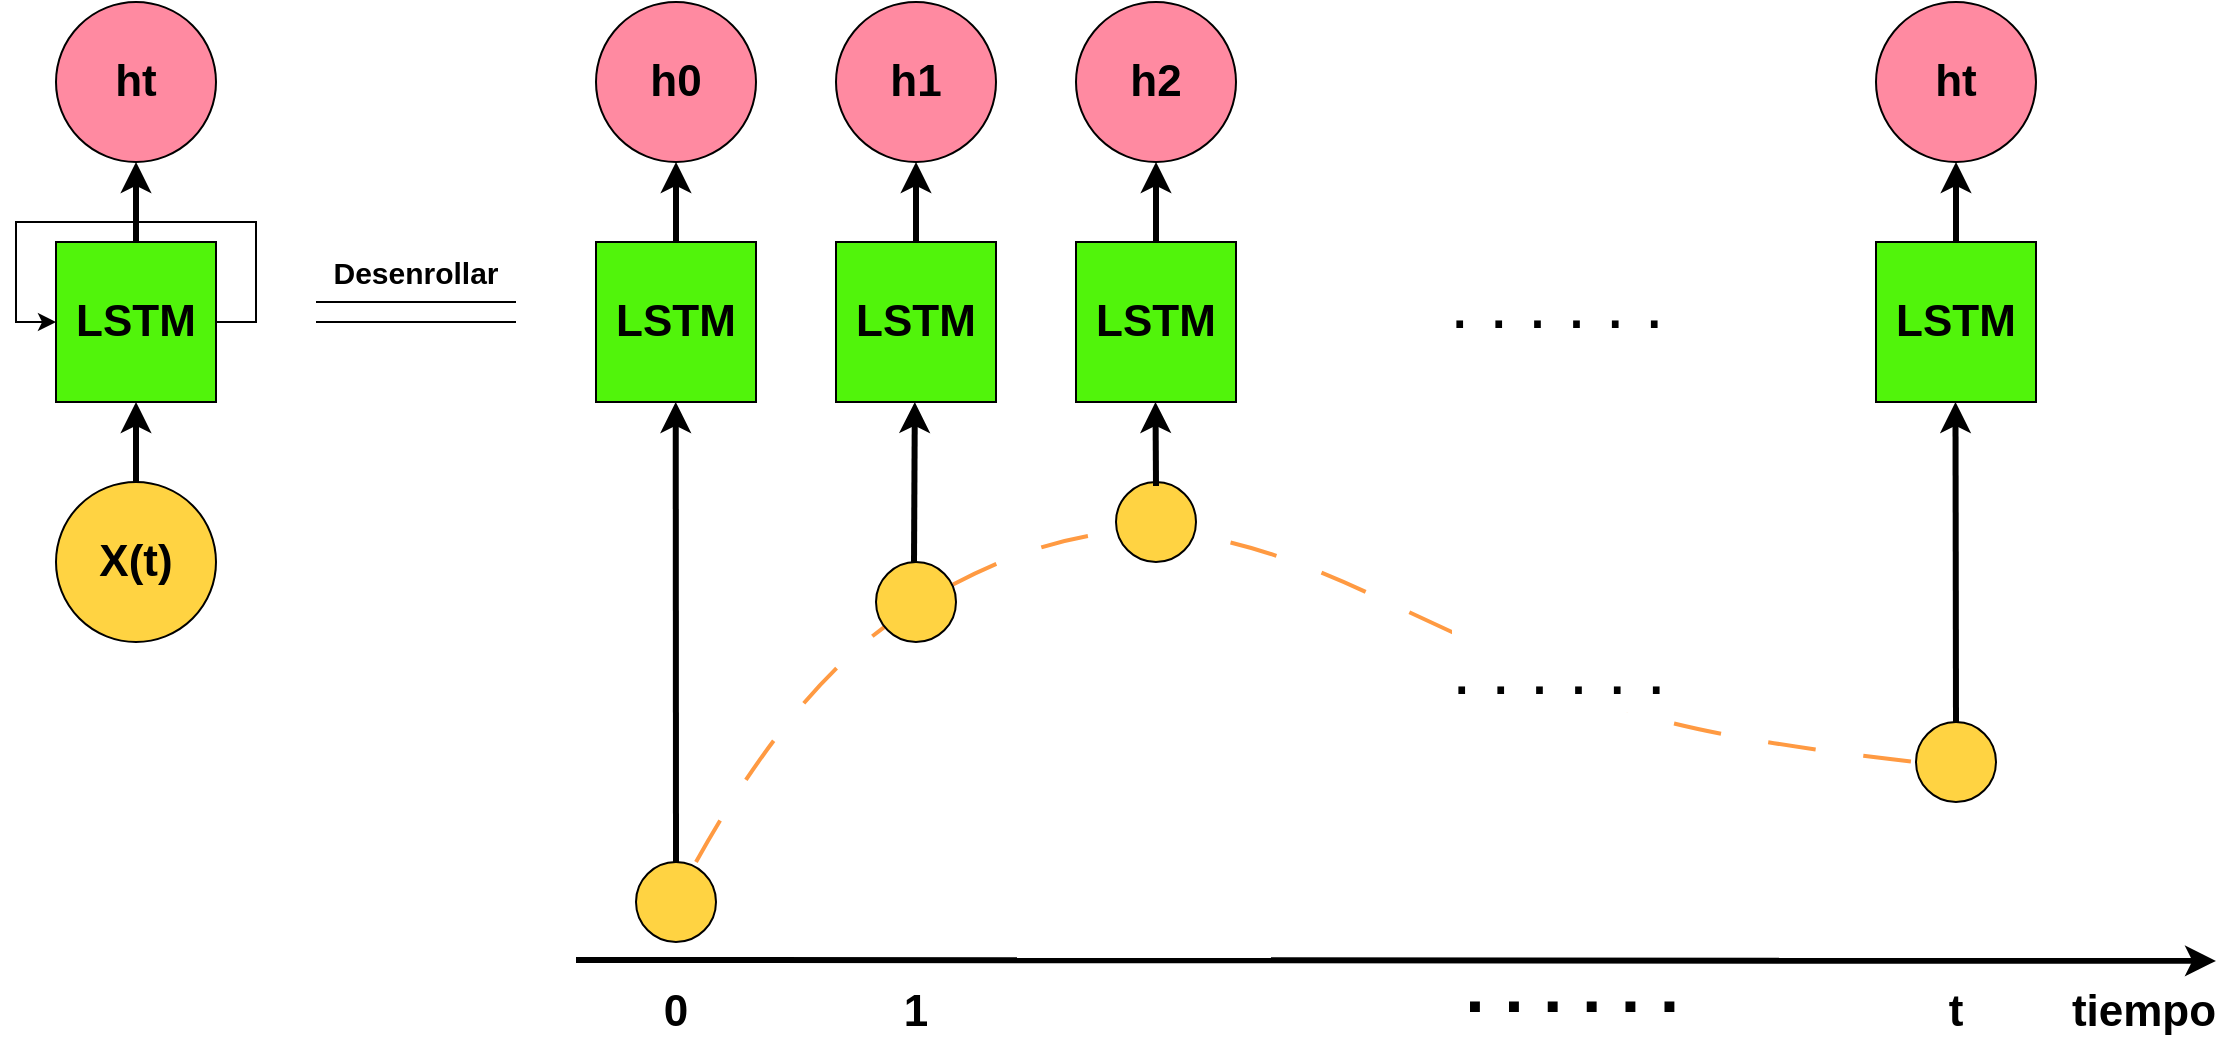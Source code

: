 <mxfile version="22.0.4" type="github">
  <diagram name="Página-1" id="Zxa35c4Bl3jtBn0jvhHs">
    <mxGraphModel dx="1400" dy="727" grid="0" gridSize="10" guides="1" tooltips="1" connect="1" arrows="1" fold="1" page="1" pageScale="1" pageWidth="1169" pageHeight="827" math="0" shadow="0">
      <root>
        <mxCell id="0" />
        <mxCell id="1" parent="0" />
        <mxCell id="oipxDIxj1u53eDqlDnPh-1" value="&lt;font style=&quot;font-size: 22px;&quot;&gt;&lt;b&gt;X(t)&lt;/b&gt;&lt;/font&gt;" style="ellipse;whiteSpace=wrap;html=1;aspect=fixed;fillColor=#FFD342;" vertex="1" parent="1">
          <mxGeometry x="50" y="280" width="80" height="80" as="geometry" />
        </mxCell>
        <mxCell id="oipxDIxj1u53eDqlDnPh-12" value="" style="edgeStyle=orthogonalEdgeStyle;rounded=0;orthogonalLoop=1;jettySize=auto;html=1;entryX=0;entryY=0.5;entryDx=0;entryDy=0;" edge="1" parent="1" source="oipxDIxj1u53eDqlDnPh-2" target="oipxDIxj1u53eDqlDnPh-2">
          <mxGeometry relative="1" as="geometry">
            <Array as="points">
              <mxPoint x="150" y="200" />
              <mxPoint x="150" y="150" />
              <mxPoint x="30" y="150" />
              <mxPoint x="30" y="200" />
            </Array>
          </mxGeometry>
        </mxCell>
        <mxCell id="oipxDIxj1u53eDqlDnPh-2" value="&lt;font size=&quot;1&quot; style=&quot;&quot;&gt;&lt;b style=&quot;font-size: 22px;&quot;&gt;LSTM&lt;/b&gt;&lt;/font&gt;" style="whiteSpace=wrap;html=1;aspect=fixed;fillColor=#51f40b;" vertex="1" parent="1">
          <mxGeometry x="50" y="160" width="80" height="80" as="geometry" />
        </mxCell>
        <mxCell id="oipxDIxj1u53eDqlDnPh-3" value="&lt;b&gt;&lt;font style=&quot;font-size: 22px;&quot;&gt;ht&lt;/font&gt;&lt;/b&gt;" style="ellipse;whiteSpace=wrap;html=1;aspect=fixed;fillColor=#FF8AA1;" vertex="1" parent="1">
          <mxGeometry x="50" y="40" width="80" height="80" as="geometry" />
        </mxCell>
        <mxCell id="oipxDIxj1u53eDqlDnPh-4" value="" style="endArrow=classic;html=1;rounded=0;exitX=0.5;exitY=0;exitDx=0;exitDy=0;entryX=0.5;entryY=1;entryDx=0;entryDy=0;strokeWidth=3;" edge="1" parent="1" source="oipxDIxj1u53eDqlDnPh-1" target="oipxDIxj1u53eDqlDnPh-2">
          <mxGeometry width="50" height="50" relative="1" as="geometry">
            <mxPoint x="310" y="340" as="sourcePoint" />
            <mxPoint x="360" y="290" as="targetPoint" />
          </mxGeometry>
        </mxCell>
        <mxCell id="oipxDIxj1u53eDqlDnPh-5" value="" style="endArrow=classic;html=1;rounded=0;exitX=0.5;exitY=0;exitDx=0;exitDy=0;entryX=0.5;entryY=1;entryDx=0;entryDy=0;strokeWidth=3;" edge="1" parent="1" source="oipxDIxj1u53eDqlDnPh-2" target="oipxDIxj1u53eDqlDnPh-3">
          <mxGeometry width="50" height="50" relative="1" as="geometry">
            <mxPoint x="240" y="250" as="sourcePoint" />
            <mxPoint x="290" y="200" as="targetPoint" />
          </mxGeometry>
        </mxCell>
        <mxCell id="oipxDIxj1u53eDqlDnPh-6" value="" style="endArrow=none;html=1;rounded=0;" edge="1" parent="1">
          <mxGeometry width="50" height="50" relative="1" as="geometry">
            <mxPoint x="180" y="190" as="sourcePoint" />
            <mxPoint x="280" y="190" as="targetPoint" />
          </mxGeometry>
        </mxCell>
        <mxCell id="oipxDIxj1u53eDqlDnPh-7" value="" style="endArrow=none;html=1;rounded=0;" edge="1" parent="1">
          <mxGeometry width="50" height="50" relative="1" as="geometry">
            <mxPoint x="180" y="200" as="sourcePoint" />
            <mxPoint x="280" y="200" as="targetPoint" />
          </mxGeometry>
        </mxCell>
        <mxCell id="oipxDIxj1u53eDqlDnPh-8" value="&lt;font style=&quot;font-size: 15px;&quot;&gt;&lt;b&gt;Desenrollar&lt;/b&gt;&lt;/font&gt;" style="text;html=1;strokeColor=none;fillColor=none;align=center;verticalAlign=middle;whiteSpace=wrap;rounded=0;" vertex="1" parent="1">
          <mxGeometry x="200" y="160" width="60" height="30" as="geometry" />
        </mxCell>
        <mxCell id="oipxDIxj1u53eDqlDnPh-9" value="" style="endArrow=classic;html=1;rounded=0;strokeWidth=3;" edge="1" parent="1">
          <mxGeometry width="50" height="50" relative="1" as="geometry">
            <mxPoint x="310" y="519" as="sourcePoint" />
            <mxPoint x="1130" y="519.44" as="targetPoint" />
          </mxGeometry>
        </mxCell>
        <mxCell id="oipxDIxj1u53eDqlDnPh-11" value="" style="endArrow=none;html=1;curved=1;dashed=1;dashPattern=12 12;strokeWidth=2;strokeColor=#FF9A42;endSize=6;startSize=6;" edge="1" parent="1" target="oipxDIxj1u53eDqlDnPh-33">
          <mxGeometry width="50" height="50" relative="1" as="geometry">
            <mxPoint x="370" y="470" as="sourcePoint" />
            <mxPoint x="1022" y="426" as="targetPoint" />
            <Array as="points">
              <mxPoint x="420" y="380" />
              <mxPoint x="530" y="310" />
              <mxPoint x="630" y="300" />
              <mxPoint x="780" y="370" />
              <mxPoint x="862" y="407" />
              <mxPoint x="980" y="420" />
            </Array>
          </mxGeometry>
        </mxCell>
        <mxCell id="oipxDIxj1u53eDqlDnPh-38" value=". . . . . ." style="edgeLabel;html=1;align=center;verticalAlign=middle;resizable=0;points=[];fontSize=35;" vertex="1" connectable="0" parent="oipxDIxj1u53eDqlDnPh-11">
          <mxGeometry x="0.152" y="-2" relative="1" as="geometry">
            <mxPoint x="104" y="40" as="offset" />
          </mxGeometry>
        </mxCell>
        <mxCell id="oipxDIxj1u53eDqlDnPh-14" value="&lt;font size=&quot;1&quot; style=&quot;&quot;&gt;&lt;b style=&quot;font-size: 22px;&quot;&gt;LSTM&lt;/b&gt;&lt;/font&gt;" style="whiteSpace=wrap;html=1;aspect=fixed;fillColor=#51f40b;" vertex="1" parent="1">
          <mxGeometry x="320" y="160" width="80" height="80" as="geometry" />
        </mxCell>
        <mxCell id="oipxDIxj1u53eDqlDnPh-15" value="&lt;b&gt;&lt;font style=&quot;font-size: 22px;&quot;&gt;h0&lt;/font&gt;&lt;/b&gt;" style="ellipse;whiteSpace=wrap;html=1;aspect=fixed;fillColor=#FF8AA1;" vertex="1" parent="1">
          <mxGeometry x="320" y="40" width="80" height="80" as="geometry" />
        </mxCell>
        <mxCell id="oipxDIxj1u53eDqlDnPh-16" value="" style="endArrow=classic;html=1;rounded=0;exitX=0.5;exitY=0;exitDx=0;exitDy=0;entryX=0.5;entryY=1;entryDx=0;entryDy=0;strokeWidth=3;" edge="1" parent="1" source="oipxDIxj1u53eDqlDnPh-14" target="oipxDIxj1u53eDqlDnPh-15">
          <mxGeometry width="50" height="50" relative="1" as="geometry">
            <mxPoint x="510" y="250" as="sourcePoint" />
            <mxPoint x="560" y="200" as="targetPoint" />
          </mxGeometry>
        </mxCell>
        <mxCell id="oipxDIxj1u53eDqlDnPh-17" value="&lt;font size=&quot;1&quot; style=&quot;&quot;&gt;&lt;b style=&quot;font-size: 22px;&quot;&gt;LSTM&lt;/b&gt;&lt;/font&gt;" style="whiteSpace=wrap;html=1;aspect=fixed;fillColor=#51f40b;" vertex="1" parent="1">
          <mxGeometry x="440" y="160" width="80" height="80" as="geometry" />
        </mxCell>
        <mxCell id="oipxDIxj1u53eDqlDnPh-18" value="&lt;b&gt;&lt;font style=&quot;font-size: 22px;&quot;&gt;h1&lt;/font&gt;&lt;/b&gt;" style="ellipse;whiteSpace=wrap;html=1;aspect=fixed;fillColor=#FF8AA1;" vertex="1" parent="1">
          <mxGeometry x="440" y="40" width="80" height="80" as="geometry" />
        </mxCell>
        <mxCell id="oipxDIxj1u53eDqlDnPh-19" value="" style="endArrow=classic;html=1;rounded=0;exitX=0.5;exitY=0;exitDx=0;exitDy=0;entryX=0.5;entryY=1;entryDx=0;entryDy=0;strokeWidth=3;" edge="1" parent="1" source="oipxDIxj1u53eDqlDnPh-17" target="oipxDIxj1u53eDqlDnPh-18">
          <mxGeometry width="50" height="50" relative="1" as="geometry">
            <mxPoint x="630" y="250" as="sourcePoint" />
            <mxPoint x="680" y="200" as="targetPoint" />
          </mxGeometry>
        </mxCell>
        <mxCell id="oipxDIxj1u53eDqlDnPh-20" value="&lt;font size=&quot;1&quot; style=&quot;&quot;&gt;&lt;b style=&quot;font-size: 22px;&quot;&gt;LSTM&lt;/b&gt;&lt;/font&gt;" style="whiteSpace=wrap;html=1;aspect=fixed;fillColor=#51f40b;" vertex="1" parent="1">
          <mxGeometry x="560" y="160" width="80" height="80" as="geometry" />
        </mxCell>
        <mxCell id="oipxDIxj1u53eDqlDnPh-21" value="&lt;b&gt;&lt;font style=&quot;font-size: 22px;&quot;&gt;h2&lt;/font&gt;&lt;/b&gt;" style="ellipse;whiteSpace=wrap;html=1;aspect=fixed;fillColor=#FF8AA1;" vertex="1" parent="1">
          <mxGeometry x="560" y="40" width="80" height="80" as="geometry" />
        </mxCell>
        <mxCell id="oipxDIxj1u53eDqlDnPh-22" value="" style="endArrow=classic;html=1;rounded=0;exitX=0.5;exitY=0;exitDx=0;exitDy=0;entryX=0.5;entryY=1;entryDx=0;entryDy=0;strokeWidth=3;" edge="1" parent="1" source="oipxDIxj1u53eDqlDnPh-20" target="oipxDIxj1u53eDqlDnPh-21">
          <mxGeometry width="50" height="50" relative="1" as="geometry">
            <mxPoint x="750" y="250" as="sourcePoint" />
            <mxPoint x="800" y="200" as="targetPoint" />
          </mxGeometry>
        </mxCell>
        <mxCell id="oipxDIxj1u53eDqlDnPh-23" value="&lt;font size=&quot;1&quot; style=&quot;&quot;&gt;&lt;b style=&quot;font-size: 22px;&quot;&gt;LSTM&lt;/b&gt;&lt;/font&gt;" style="whiteSpace=wrap;html=1;aspect=fixed;fillColor=#51f40b;" vertex="1" parent="1">
          <mxGeometry x="960" y="160" width="80" height="80" as="geometry" />
        </mxCell>
        <mxCell id="oipxDIxj1u53eDqlDnPh-24" value="&lt;b&gt;&lt;font style=&quot;font-size: 22px;&quot;&gt;ht&lt;/font&gt;&lt;/b&gt;" style="ellipse;whiteSpace=wrap;html=1;aspect=fixed;fillColor=#FF8AA1;" vertex="1" parent="1">
          <mxGeometry x="960" y="40" width="80" height="80" as="geometry" />
        </mxCell>
        <mxCell id="oipxDIxj1u53eDqlDnPh-25" value="" style="endArrow=classic;html=1;rounded=0;exitX=0.5;exitY=0;exitDx=0;exitDy=0;entryX=0.5;entryY=1;entryDx=0;entryDy=0;strokeWidth=3;" edge="1" parent="1" source="oipxDIxj1u53eDqlDnPh-23" target="oipxDIxj1u53eDqlDnPh-24">
          <mxGeometry width="50" height="50" relative="1" as="geometry">
            <mxPoint x="1150" y="250" as="sourcePoint" />
            <mxPoint x="1200" y="200" as="targetPoint" />
          </mxGeometry>
        </mxCell>
        <mxCell id="oipxDIxj1u53eDqlDnPh-26" value="" style="ellipse;whiteSpace=wrap;html=1;aspect=fixed;fillColor=#FFD342;" vertex="1" parent="1">
          <mxGeometry x="340" y="470" width="40" height="40" as="geometry" />
        </mxCell>
        <mxCell id="oipxDIxj1u53eDqlDnPh-29" value="&lt;font size=&quot;1&quot; style=&quot;&quot;&gt;&lt;b style=&quot;font-size: 22px;&quot;&gt;0&lt;/b&gt;&lt;/font&gt;" style="text;html=1;strokeColor=none;fillColor=none;align=center;verticalAlign=middle;whiteSpace=wrap;rounded=0;" vertex="1" parent="1">
          <mxGeometry x="330" y="530" width="60" height="30" as="geometry" />
        </mxCell>
        <mxCell id="oipxDIxj1u53eDqlDnPh-30" value="" style="endArrow=classic;html=1;rounded=0;exitX=0.5;exitY=0;exitDx=0;exitDy=0;entryX=0.5;entryY=1;entryDx=0;entryDy=0;strokeWidth=3;" edge="1" parent="1" source="oipxDIxj1u53eDqlDnPh-26">
          <mxGeometry width="50" height="50" relative="1" as="geometry">
            <mxPoint x="359.86" y="280" as="sourcePoint" />
            <mxPoint x="359.86" y="240" as="targetPoint" />
          </mxGeometry>
        </mxCell>
        <mxCell id="oipxDIxj1u53eDqlDnPh-31" value="" style="ellipse;whiteSpace=wrap;html=1;aspect=fixed;fillColor=#FFD342;" vertex="1" parent="1">
          <mxGeometry x="460" y="320" width="40" height="40" as="geometry" />
        </mxCell>
        <mxCell id="oipxDIxj1u53eDqlDnPh-32" value="" style="ellipse;whiteSpace=wrap;html=1;aspect=fixed;fillColor=#FFD342;" vertex="1" parent="1">
          <mxGeometry x="580" y="280" width="40" height="40" as="geometry" />
        </mxCell>
        <mxCell id="oipxDIxj1u53eDqlDnPh-33" value="" style="ellipse;whiteSpace=wrap;html=1;aspect=fixed;fillColor=#FFD342;" vertex="1" parent="1">
          <mxGeometry x="980" y="400" width="40" height="40" as="geometry" />
        </mxCell>
        <mxCell id="oipxDIxj1u53eDqlDnPh-34" value="" style="endArrow=classic;html=1;rounded=0;entryX=0.5;entryY=1;entryDx=0;entryDy=0;strokeWidth=3;" edge="1" parent="1">
          <mxGeometry width="50" height="50" relative="1" as="geometry">
            <mxPoint x="479" y="320" as="sourcePoint" />
            <mxPoint x="479.41" y="240" as="targetPoint" />
          </mxGeometry>
        </mxCell>
        <mxCell id="oipxDIxj1u53eDqlDnPh-39" value=". . . . . ." style="edgeLabel;html=1;align=center;verticalAlign=middle;resizable=0;points=[];fontSize=35;" vertex="1" connectable="0" parent="1">
          <mxGeometry x="799.997" y="189.997" as="geometry" />
        </mxCell>
        <mxCell id="oipxDIxj1u53eDqlDnPh-40" value="&lt;font size=&quot;1&quot; style=&quot;&quot;&gt;&lt;b style=&quot;font-size: 22px;&quot;&gt;1&lt;/b&gt;&lt;/font&gt;" style="text;html=1;strokeColor=none;fillColor=none;align=center;verticalAlign=middle;whiteSpace=wrap;rounded=0;" vertex="1" parent="1">
          <mxGeometry x="450" y="530" width="60" height="30" as="geometry" />
        </mxCell>
        <mxCell id="oipxDIxj1u53eDqlDnPh-42" value="&lt;font size=&quot;1&quot; style=&quot;&quot;&gt;&lt;b style=&quot;font-size: 35px;&quot;&gt;. . . . . .&amp;nbsp;&lt;/b&gt;&lt;/font&gt;" style="text;html=1;strokeColor=none;fillColor=none;align=center;verticalAlign=middle;whiteSpace=wrap;rounded=0;" vertex="1" parent="1">
          <mxGeometry x="750" y="517" width="126" height="30" as="geometry" />
        </mxCell>
        <mxCell id="oipxDIxj1u53eDqlDnPh-43" value="&lt;font size=&quot;1&quot; style=&quot;&quot;&gt;&lt;b style=&quot;font-size: 22px;&quot;&gt;t&lt;/b&gt;&lt;/font&gt;" style="text;html=1;strokeColor=none;fillColor=none;align=center;verticalAlign=middle;whiteSpace=wrap;rounded=0;" vertex="1" parent="1">
          <mxGeometry x="970" y="530" width="60" height="30" as="geometry" />
        </mxCell>
        <mxCell id="oipxDIxj1u53eDqlDnPh-44" value="" style="endArrow=classic;html=1;rounded=0;entryX=0.5;entryY=1;entryDx=0;entryDy=0;strokeWidth=3;" edge="1" parent="1">
          <mxGeometry width="50" height="50" relative="1" as="geometry">
            <mxPoint x="600" y="282" as="sourcePoint" />
            <mxPoint x="599.74" y="240" as="targetPoint" />
          </mxGeometry>
        </mxCell>
        <mxCell id="oipxDIxj1u53eDqlDnPh-45" value="" style="endArrow=classic;html=1;rounded=0;entryX=0.5;entryY=1;entryDx=0;entryDy=0;strokeWidth=3;exitX=0.5;exitY=0;exitDx=0;exitDy=0;" edge="1" parent="1" source="oipxDIxj1u53eDqlDnPh-33">
          <mxGeometry width="50" height="50" relative="1" as="geometry">
            <mxPoint x="999.33" y="320" as="sourcePoint" />
            <mxPoint x="999.74" y="240" as="targetPoint" />
          </mxGeometry>
        </mxCell>
        <mxCell id="oipxDIxj1u53eDqlDnPh-48" value="&lt;font size=&quot;1&quot; style=&quot;&quot;&gt;&lt;b style=&quot;font-size: 22px;&quot;&gt;tiempo&lt;/b&gt;&lt;/font&gt;" style="text;html=1;strokeColor=none;fillColor=none;align=center;verticalAlign=middle;whiteSpace=wrap;rounded=0;" vertex="1" parent="1">
          <mxGeometry x="1064" y="530" width="60" height="30" as="geometry" />
        </mxCell>
      </root>
    </mxGraphModel>
  </diagram>
</mxfile>
